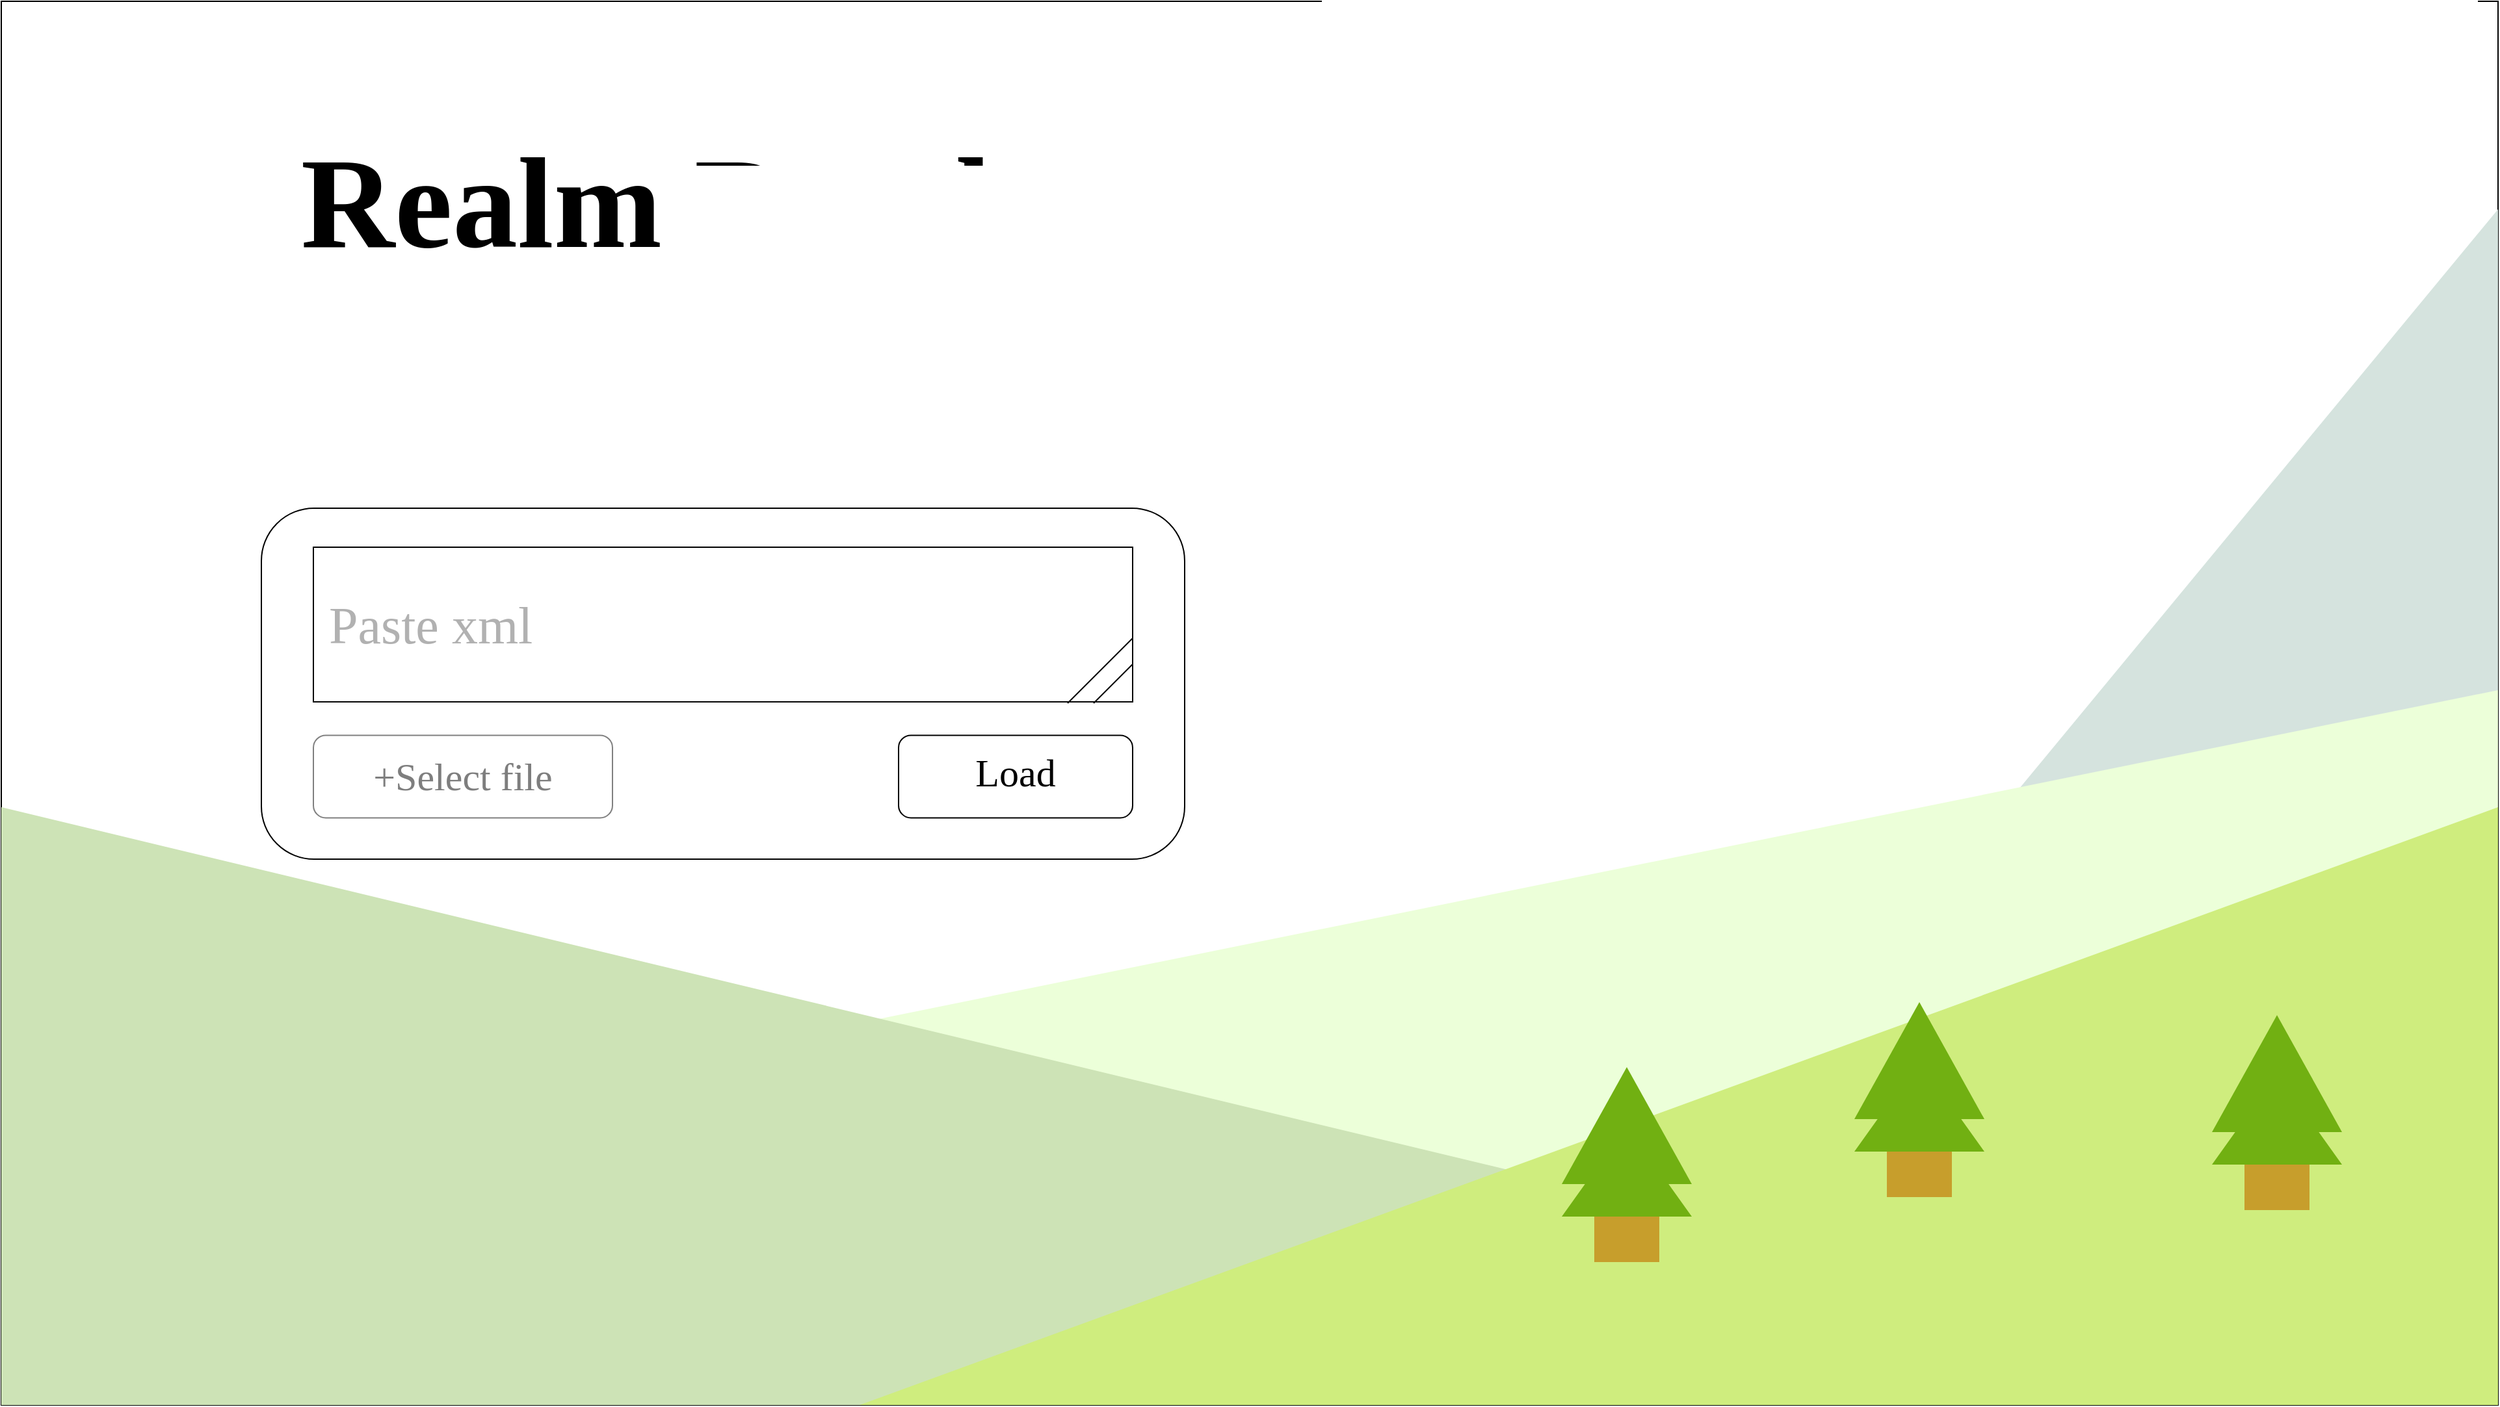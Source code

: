 <mxfile version="21.6.7">
  <diagram name="Page-1" id="0-Dh4XHfn2kFjg5MDQxY">
    <mxGraphModel dx="2049" dy="1091" grid="1" gridSize="10" guides="1" tooltips="1" connect="1" arrows="1" fold="1" page="1" pageScale="1" pageWidth="1600" pageHeight="900" math="0" shadow="0">
      <root>
        <mxCell id="0" />
        <mxCell id="1" parent="0" />
        <mxCell id="xJuPg4SLmBhcce86Zfza-1" value="" style="rounded=0;whiteSpace=wrap;html=1;imageWidth=1920;imageHeight=1080;" parent="1" vertex="1">
          <mxGeometry width="1920" height="1080" as="geometry" />
        </mxCell>
        <mxCell id="xJuPg4SLmBhcce86Zfza-2" value="&lt;h1&gt;&lt;font style=&quot;font-size: 100px;&quot;&gt;Realm Render&lt;/font&gt;&lt;/h1&gt;" style="text;html=1;strokeColor=none;fillColor=none;align=center;verticalAlign=middle;whiteSpace=wrap;rounded=0;fontFamily=Tahoma;" parent="1" vertex="1">
          <mxGeometry x="60" width="960" height="310" as="geometry" />
        </mxCell>
        <mxCell id="xJuPg4SLmBhcce86Zfza-17" value="" style="verticalLabelPosition=bottom;verticalAlign=top;html=1;shape=mxgraph.basic.orthogonal_triangle;direction=north;strokeColor=none;fillColor=#D5E3DE;" parent="1" vertex="1">
          <mxGeometry x="1160" y="160" width="760" height="920" as="geometry" />
        </mxCell>
        <mxCell id="xJuPg4SLmBhcce86Zfza-15" value="" style="verticalLabelPosition=bottom;verticalAlign=top;html=1;shape=mxgraph.basic.orthogonal_triangle;flipH=1;fillColor=#ECFFD9;strokeColor=none;" parent="1" vertex="1">
          <mxGeometry y="530" width="1920" height="390" as="geometry" />
        </mxCell>
        <mxCell id="xJuPg4SLmBhcce86Zfza-14" value="" style="verticalLabelPosition=bottom;verticalAlign=top;html=1;shape=mxgraph.basic.orthogonal_triangle;flipH=0;fillColor=#CDE3B6;strokeColor=none;" parent="1" vertex="1">
          <mxGeometry y="620" width="1910" height="460" as="geometry" />
        </mxCell>
        <mxCell id="xJuPg4SLmBhcce86Zfza-8" value="" style="group;rounded=1;arcSize=16;horizontal=1;verticalAlign=middle;" parent="1" vertex="1" connectable="0">
          <mxGeometry x="190" y="390" width="740" height="270" as="geometry" />
        </mxCell>
        <mxCell id="xJuPg4SLmBhcce86Zfza-3" value="" style="rounded=1;whiteSpace=wrap;html=1;" parent="xJuPg4SLmBhcce86Zfza-8" vertex="1">
          <mxGeometry x="10" width="710" height="270" as="geometry" />
        </mxCell>
        <mxCell id="xJuPg4SLmBhcce86Zfza-6" value="&lt;p style=&quot;line-height: 100%;&quot;&gt;&lt;font style=&quot;font-size: 30px;&quot;&gt;Load&lt;/font&gt;&lt;/p&gt;" style="rounded=1;whiteSpace=wrap;html=1;fontFamily=Tahoma;fontSize=45;verticalAlign=middle;align=center;labelPosition=center;verticalLabelPosition=middle;labelBackgroundColor=none;spacingBottom=10;" parent="xJuPg4SLmBhcce86Zfza-8" vertex="1">
          <mxGeometry x="500" y="174.706" width="180" height="63.529" as="geometry" />
        </mxCell>
        <mxCell id="kLSFrflN7GJqrzryt3uc-1" value="&lt;font style=&quot;font-size: 30px;&quot; face=&quot;Tahoma&quot;&gt;+Select file&lt;/font&gt;" style="rounded=1;whiteSpace=wrap;html=1;strokeColor=#808080;spacing=0;textOpacity=50;" vertex="1" parent="xJuPg4SLmBhcce86Zfza-8">
          <mxGeometry x="50" y="174.706" width="230" height="63.529" as="geometry" />
        </mxCell>
        <mxCell id="kLSFrflN7GJqrzryt3uc-2" value="&lt;div style=&quot;font-size: 44px;&quot; align=&quot;left&quot;&gt;&lt;font style=&quot;font-size: 40px;&quot; face=&quot;Tahoma&quot;&gt;&amp;nbsp;Paste &lt;/font&gt;&lt;font style=&quot;font-size: 40px;&quot; face=&quot;Tahoma&quot;&gt;xml&lt;/font&gt;&lt;/div&gt;" style="rounded=0;whiteSpace=wrap;html=1;align=left;textOpacity=30;" vertex="1" parent="xJuPg4SLmBhcce86Zfza-8">
          <mxGeometry x="50" y="30" width="630" height="118.97" as="geometry" />
        </mxCell>
        <mxCell id="kLSFrflN7GJqrzryt3uc-3" value="" style="endArrow=none;html=1;rounded=0;" edge="1" parent="xJuPg4SLmBhcce86Zfza-8">
          <mxGeometry width="50" height="50" relative="1" as="geometry">
            <mxPoint x="630" y="150" as="sourcePoint" />
            <mxPoint x="680" y="100" as="targetPoint" />
          </mxGeometry>
        </mxCell>
        <mxCell id="kLSFrflN7GJqrzryt3uc-5" value="" style="endArrow=none;html=1;rounded=0;" edge="1" parent="xJuPg4SLmBhcce86Zfza-8">
          <mxGeometry width="50" height="50" relative="1" as="geometry">
            <mxPoint x="650" y="150" as="sourcePoint" />
            <mxPoint x="680" y="120" as="targetPoint" />
          </mxGeometry>
        </mxCell>
        <mxCell id="xJuPg4SLmBhcce86Zfza-13" value="" style="verticalLabelPosition=bottom;verticalAlign=top;html=1;shape=mxgraph.basic.orthogonal_triangle;flipH=1;fillColor=#CFED7E;strokeColor=none;" parent="1" vertex="1">
          <mxGeometry x="660" y="620" width="1260" height="460" as="geometry" />
        </mxCell>
        <mxCell id="xJuPg4SLmBhcce86Zfza-22" value="" style="group" parent="1" vertex="1" connectable="0">
          <mxGeometry x="1425" y="770" width="100" height="150" as="geometry" />
        </mxCell>
        <mxCell id="xJuPg4SLmBhcce86Zfza-18" value="" style="rounded=0;whiteSpace=wrap;html=1;strokeColor=none;fillColor=#C79E2C;" parent="xJuPg4SLmBhcce86Zfza-22" vertex="1">
          <mxGeometry x="25" y="90" width="50" height="60" as="geometry" />
        </mxCell>
        <mxCell id="xJuPg4SLmBhcce86Zfza-21" value="" style="group" parent="xJuPg4SLmBhcce86Zfza-22" vertex="1" connectable="0">
          <mxGeometry width="100" height="115" as="geometry" />
        </mxCell>
        <mxCell id="xJuPg4SLmBhcce86Zfza-19" value="" style="verticalLabelPosition=bottom;verticalAlign=top;html=1;shape=mxgraph.basic.acute_triangle;dx=0.5;fillColor=#71B012;strokeColor=none;" parent="xJuPg4SLmBhcce86Zfza-21" vertex="1">
          <mxGeometry y="45" width="100" height="70" as="geometry" />
        </mxCell>
        <mxCell id="xJuPg4SLmBhcce86Zfza-20" value="" style="verticalLabelPosition=bottom;verticalAlign=top;html=1;shape=mxgraph.basic.acute_triangle;dx=0.5;fillColor=#71B012;strokeColor=none;" parent="xJuPg4SLmBhcce86Zfza-21" vertex="1">
          <mxGeometry width="100" height="90" as="geometry" />
        </mxCell>
        <mxCell id="xJuPg4SLmBhcce86Zfza-23" value="" style="group" parent="1" vertex="1" connectable="0">
          <mxGeometry x="1200" y="820" width="100" height="150" as="geometry" />
        </mxCell>
        <mxCell id="xJuPg4SLmBhcce86Zfza-24" value="" style="rounded=0;whiteSpace=wrap;html=1;strokeColor=none;fillColor=#C79E2C;" parent="xJuPg4SLmBhcce86Zfza-23" vertex="1">
          <mxGeometry x="25" y="90" width="50" height="60" as="geometry" />
        </mxCell>
        <mxCell id="xJuPg4SLmBhcce86Zfza-25" value="" style="group" parent="xJuPg4SLmBhcce86Zfza-23" vertex="1" connectable="0">
          <mxGeometry width="100" height="115" as="geometry" />
        </mxCell>
        <mxCell id="xJuPg4SLmBhcce86Zfza-26" value="" style="verticalLabelPosition=bottom;verticalAlign=top;html=1;shape=mxgraph.basic.acute_triangle;dx=0.5;fillColor=#71B012;strokeColor=none;" parent="xJuPg4SLmBhcce86Zfza-25" vertex="1">
          <mxGeometry y="45" width="100" height="70" as="geometry" />
        </mxCell>
        <mxCell id="xJuPg4SLmBhcce86Zfza-27" value="" style="verticalLabelPosition=bottom;verticalAlign=top;html=1;shape=mxgraph.basic.acute_triangle;dx=0.5;fillColor=#71B012;strokeColor=none;" parent="xJuPg4SLmBhcce86Zfza-25" vertex="1">
          <mxGeometry width="100" height="90" as="geometry" />
        </mxCell>
        <mxCell id="xJuPg4SLmBhcce86Zfza-34" value="" style="group" parent="1" vertex="1" connectable="0">
          <mxGeometry x="1700" y="780" width="100" height="150" as="geometry" />
        </mxCell>
        <mxCell id="xJuPg4SLmBhcce86Zfza-35" value="" style="rounded=0;whiteSpace=wrap;html=1;strokeColor=none;fillColor=#C79E2C;" parent="xJuPg4SLmBhcce86Zfza-34" vertex="1">
          <mxGeometry x="25" y="90" width="50" height="60" as="geometry" />
        </mxCell>
        <mxCell id="xJuPg4SLmBhcce86Zfza-36" value="" style="group" parent="xJuPg4SLmBhcce86Zfza-34" vertex="1" connectable="0">
          <mxGeometry width="100" height="115" as="geometry" />
        </mxCell>
        <mxCell id="xJuPg4SLmBhcce86Zfza-37" value="" style="verticalLabelPosition=bottom;verticalAlign=top;html=1;shape=mxgraph.basic.acute_triangle;dx=0.5;fillColor=#71B012;strokeColor=none;" parent="xJuPg4SLmBhcce86Zfza-36" vertex="1">
          <mxGeometry y="45" width="100" height="70" as="geometry" />
        </mxCell>
        <mxCell id="xJuPg4SLmBhcce86Zfza-38" value="" style="verticalLabelPosition=bottom;verticalAlign=top;html=1;shape=mxgraph.basic.acute_triangle;dx=0.5;fillColor=#71B012;strokeColor=none;" parent="xJuPg4SLmBhcce86Zfza-36" vertex="1">
          <mxGeometry width="100" height="90" as="geometry" />
        </mxCell>
      </root>
    </mxGraphModel>
  </diagram>
</mxfile>
